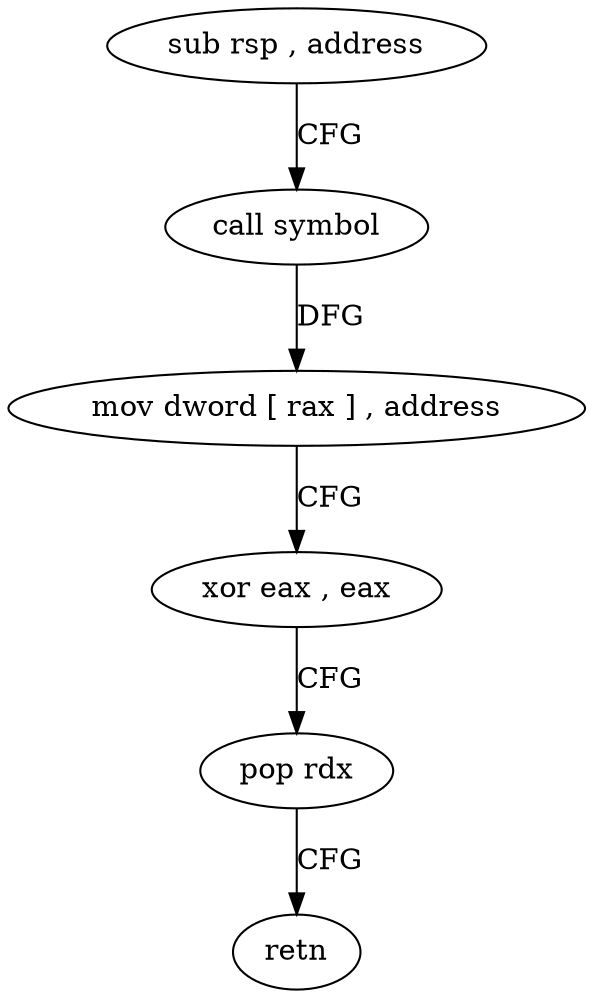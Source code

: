 digraph "func" {
"76560" [label = "sub rsp , address" ]
"76564" [label = "call symbol" ]
"76569" [label = "mov dword [ rax ] , address" ]
"76575" [label = "xor eax , eax" ]
"76577" [label = "pop rdx" ]
"76578" [label = "retn" ]
"76560" -> "76564" [ label = "CFG" ]
"76564" -> "76569" [ label = "DFG" ]
"76569" -> "76575" [ label = "CFG" ]
"76575" -> "76577" [ label = "CFG" ]
"76577" -> "76578" [ label = "CFG" ]
}
